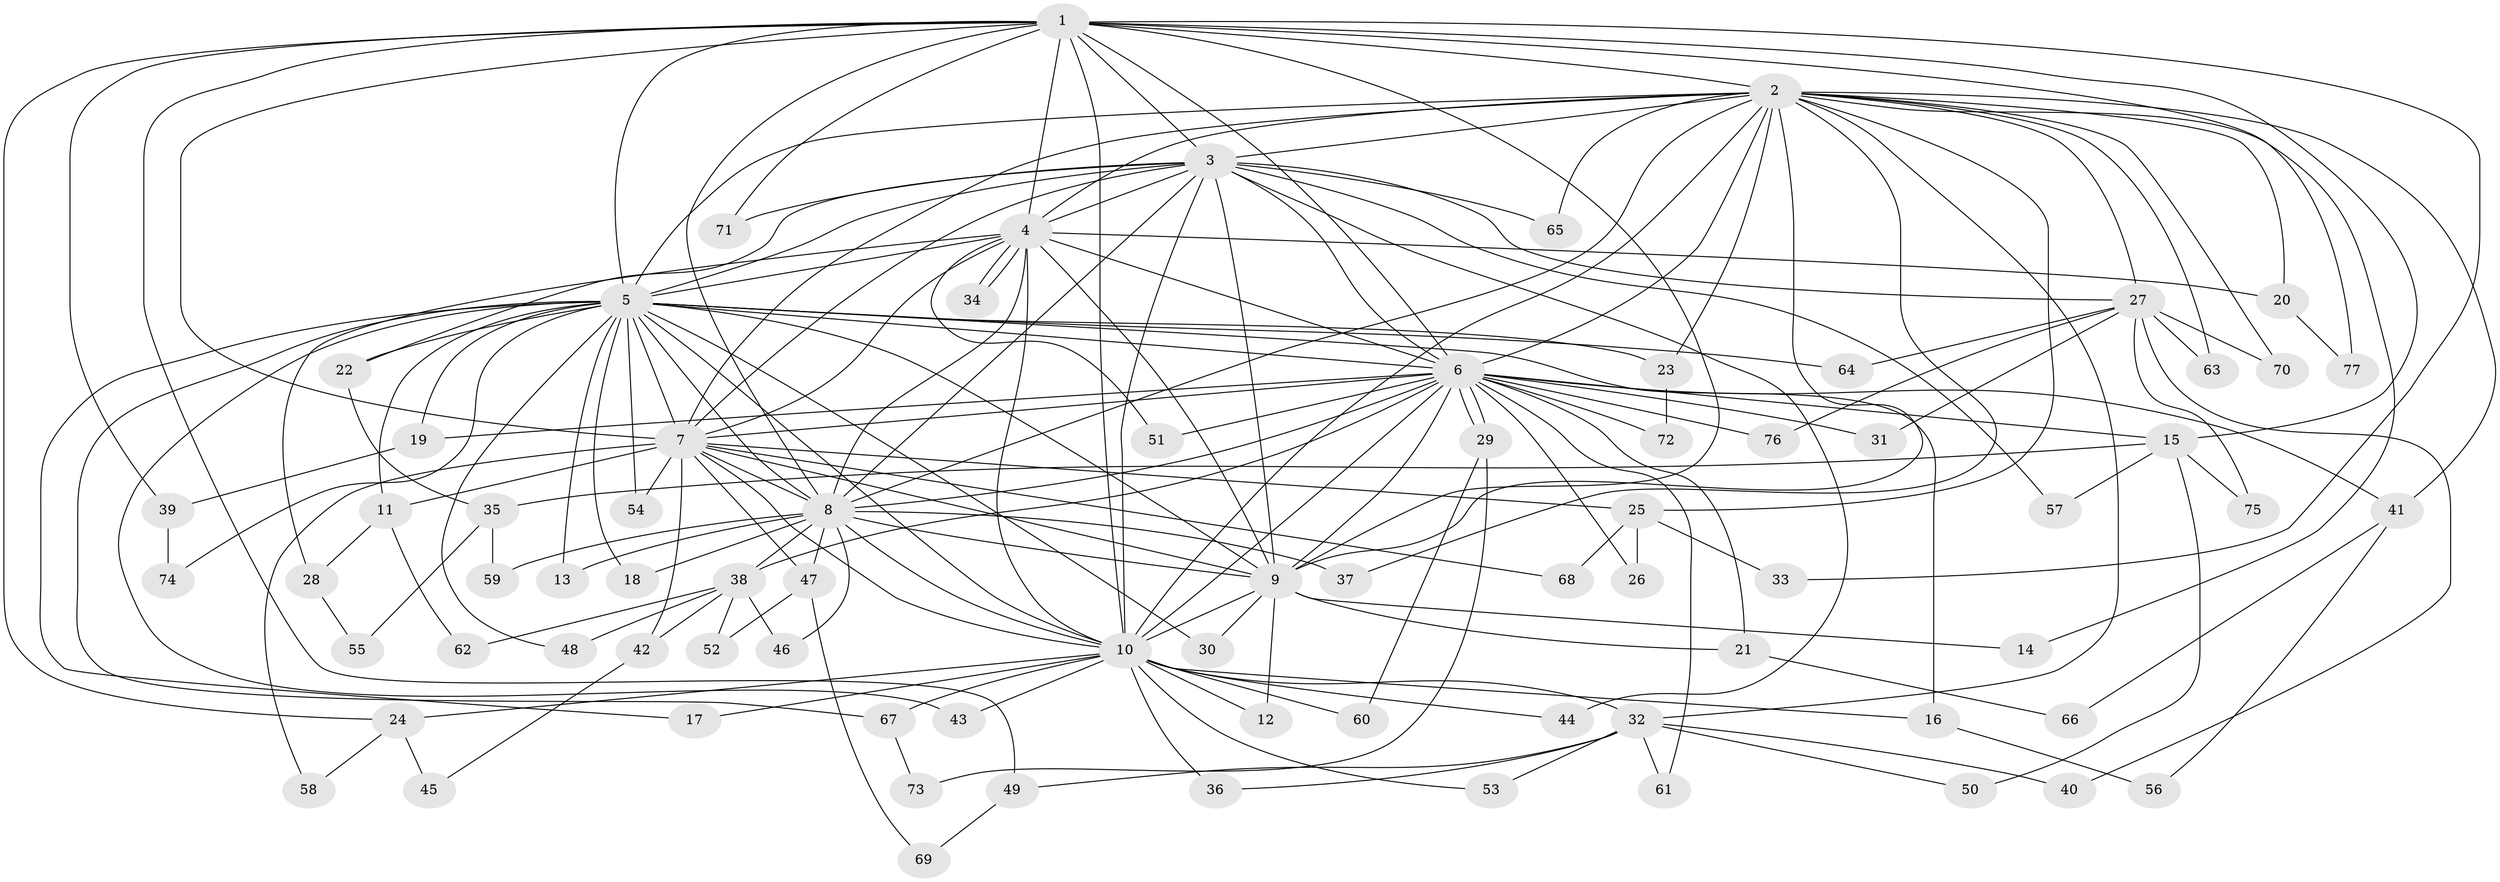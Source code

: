 // Generated by graph-tools (version 1.1) at 2025/13/03/09/25 04:13:50]
// undirected, 77 vertices, 179 edges
graph export_dot {
graph [start="1"]
  node [color=gray90,style=filled];
  1;
  2;
  3;
  4;
  5;
  6;
  7;
  8;
  9;
  10;
  11;
  12;
  13;
  14;
  15;
  16;
  17;
  18;
  19;
  20;
  21;
  22;
  23;
  24;
  25;
  26;
  27;
  28;
  29;
  30;
  31;
  32;
  33;
  34;
  35;
  36;
  37;
  38;
  39;
  40;
  41;
  42;
  43;
  44;
  45;
  46;
  47;
  48;
  49;
  50;
  51;
  52;
  53;
  54;
  55;
  56;
  57;
  58;
  59;
  60;
  61;
  62;
  63;
  64;
  65;
  66;
  67;
  68;
  69;
  70;
  71;
  72;
  73;
  74;
  75;
  76;
  77;
  1 -- 2;
  1 -- 3;
  1 -- 4;
  1 -- 5;
  1 -- 6;
  1 -- 7;
  1 -- 8;
  1 -- 9;
  1 -- 10;
  1 -- 15;
  1 -- 24;
  1 -- 33;
  1 -- 39;
  1 -- 49;
  1 -- 71;
  1 -- 77;
  2 -- 3;
  2 -- 4;
  2 -- 5;
  2 -- 6;
  2 -- 7;
  2 -- 8;
  2 -- 9;
  2 -- 10;
  2 -- 14;
  2 -- 20;
  2 -- 23;
  2 -- 25;
  2 -- 27;
  2 -- 32;
  2 -- 37;
  2 -- 41;
  2 -- 63;
  2 -- 65;
  2 -- 70;
  3 -- 4;
  3 -- 5;
  3 -- 6;
  3 -- 7;
  3 -- 8;
  3 -- 9;
  3 -- 10;
  3 -- 22;
  3 -- 27;
  3 -- 44;
  3 -- 57;
  3 -- 65;
  3 -- 71;
  4 -- 5;
  4 -- 6;
  4 -- 7;
  4 -- 8;
  4 -- 9;
  4 -- 10;
  4 -- 20;
  4 -- 28;
  4 -- 34;
  4 -- 34;
  4 -- 51;
  5 -- 6;
  5 -- 7;
  5 -- 8;
  5 -- 9;
  5 -- 10;
  5 -- 11;
  5 -- 13;
  5 -- 16;
  5 -- 17;
  5 -- 18;
  5 -- 19;
  5 -- 22;
  5 -- 23;
  5 -- 30;
  5 -- 43;
  5 -- 48;
  5 -- 54;
  5 -- 64;
  5 -- 67;
  5 -- 74;
  6 -- 7;
  6 -- 8;
  6 -- 9;
  6 -- 10;
  6 -- 15;
  6 -- 19;
  6 -- 21;
  6 -- 26;
  6 -- 29;
  6 -- 29;
  6 -- 31;
  6 -- 38;
  6 -- 41;
  6 -- 51;
  6 -- 61;
  6 -- 72;
  6 -- 76;
  7 -- 8;
  7 -- 9;
  7 -- 10;
  7 -- 11;
  7 -- 25;
  7 -- 42;
  7 -- 47;
  7 -- 54;
  7 -- 58;
  7 -- 68;
  8 -- 9;
  8 -- 10;
  8 -- 13;
  8 -- 18;
  8 -- 37;
  8 -- 38;
  8 -- 46;
  8 -- 47;
  8 -- 59;
  9 -- 10;
  9 -- 12;
  9 -- 14;
  9 -- 21;
  9 -- 30;
  10 -- 12;
  10 -- 16;
  10 -- 17;
  10 -- 24;
  10 -- 32;
  10 -- 36;
  10 -- 43;
  10 -- 44;
  10 -- 53;
  10 -- 60;
  10 -- 67;
  11 -- 28;
  11 -- 62;
  15 -- 35;
  15 -- 50;
  15 -- 57;
  15 -- 75;
  16 -- 56;
  19 -- 39;
  20 -- 77;
  21 -- 66;
  22 -- 35;
  23 -- 72;
  24 -- 45;
  24 -- 58;
  25 -- 26;
  25 -- 33;
  25 -- 68;
  27 -- 31;
  27 -- 40;
  27 -- 63;
  27 -- 64;
  27 -- 70;
  27 -- 75;
  27 -- 76;
  28 -- 55;
  29 -- 60;
  29 -- 73;
  32 -- 36;
  32 -- 40;
  32 -- 49;
  32 -- 50;
  32 -- 53;
  32 -- 61;
  35 -- 55;
  35 -- 59;
  38 -- 42;
  38 -- 46;
  38 -- 48;
  38 -- 52;
  38 -- 62;
  39 -- 74;
  41 -- 56;
  41 -- 66;
  42 -- 45;
  47 -- 52;
  47 -- 69;
  49 -- 69;
  67 -- 73;
}
